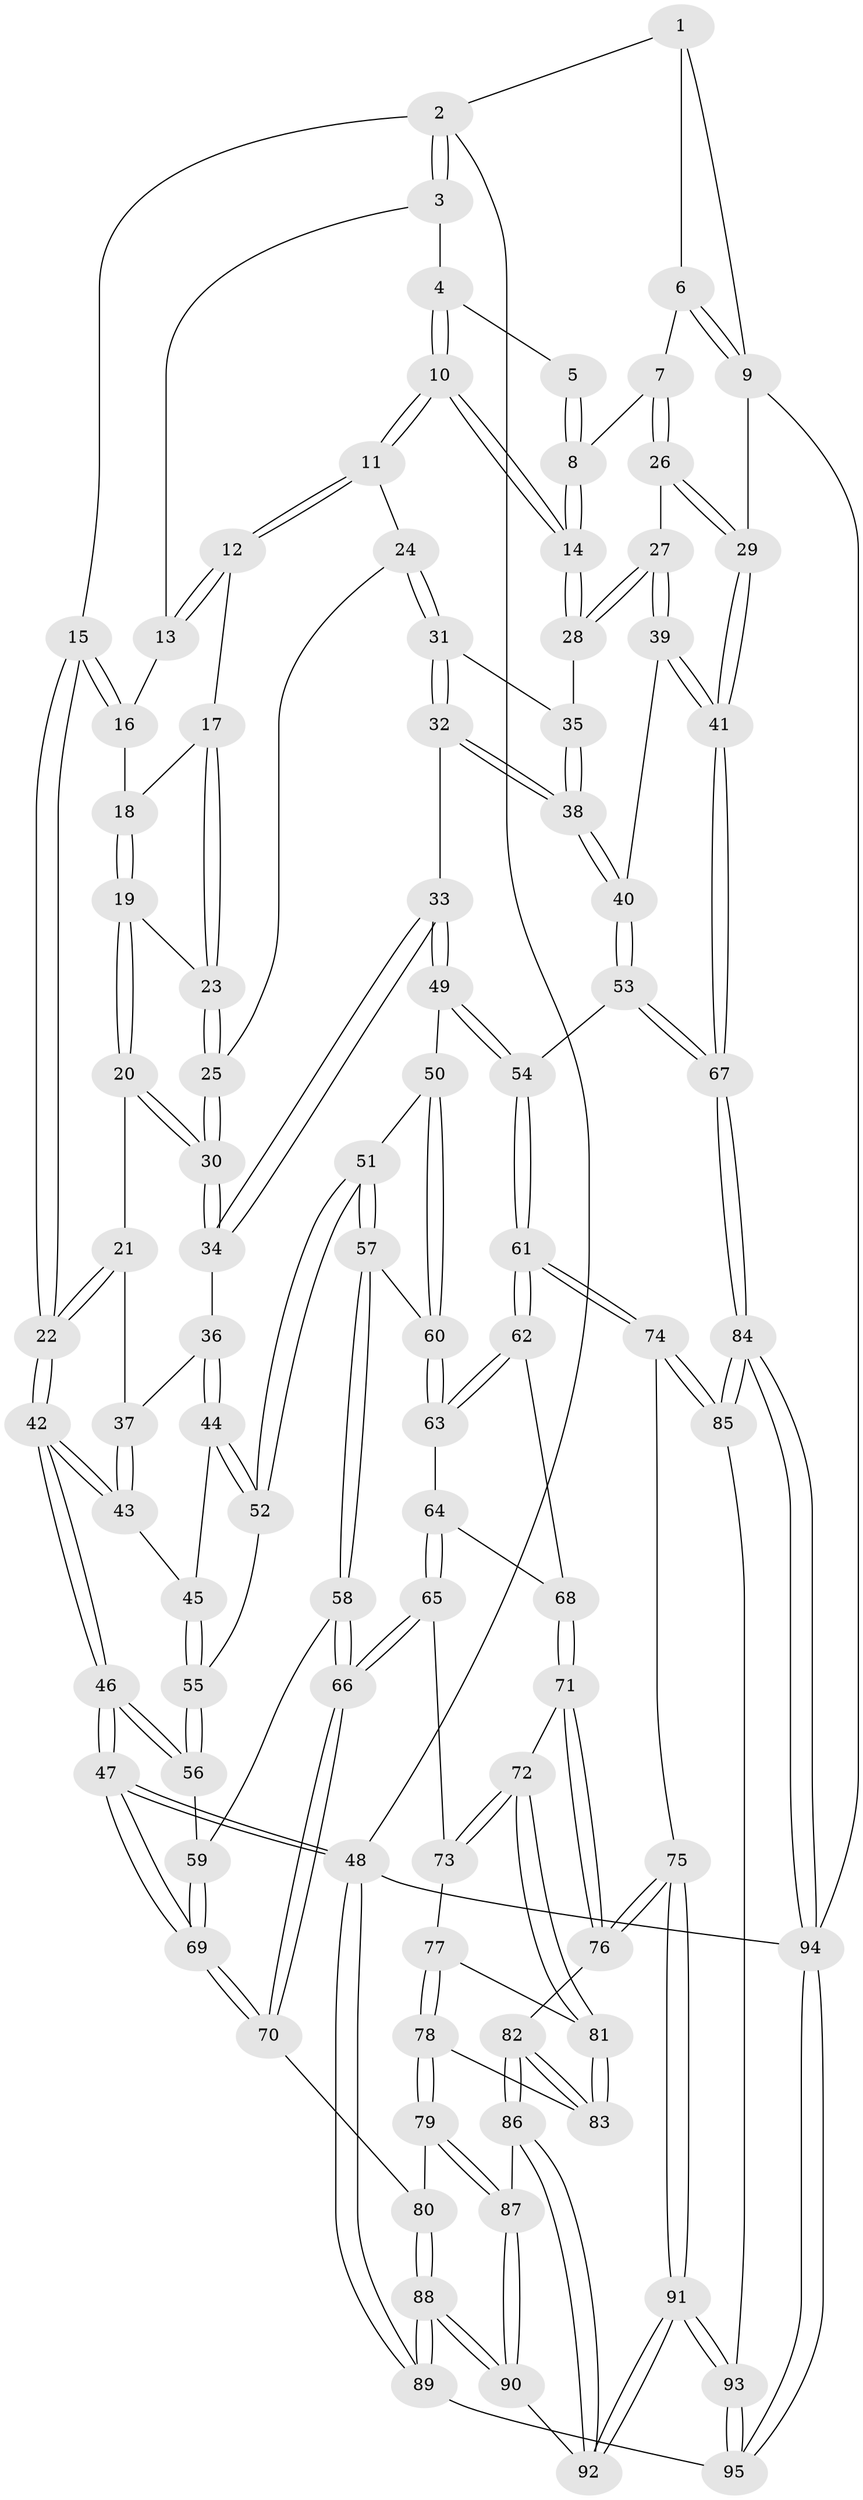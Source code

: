 // coarse degree distribution, {4: 0.4067796610169492, 5: 0.3559322033898305, 2: 0.01694915254237288, 6: 0.13559322033898305, 3: 0.0847457627118644}
// Generated by graph-tools (version 1.1) at 2025/42/03/06/25 10:42:26]
// undirected, 95 vertices, 234 edges
graph export_dot {
graph [start="1"]
  node [color=gray90,style=filled];
  1 [pos="+0.8494218316321752+0"];
  2 [pos="+0+0"];
  3 [pos="+0.5425350712760647+0"];
  4 [pos="+0.5573067705707268+0"];
  5 [pos="+0.6358349744535631+0"];
  6 [pos="+0.9158324721070807+0.07516265442032095"];
  7 [pos="+0.8751443555658734+0.13219429155252468"];
  8 [pos="+0.8684488497388694+0.13142819865712618"];
  9 [pos="+1+0"];
  10 [pos="+0.6481278934065331+0.21381045378940303"];
  11 [pos="+0.42524270149769544+0.2199870443326835"];
  12 [pos="+0.3826303468792853+0.1074250665729149"];
  13 [pos="+0.4047433274750288+0.052708470634362"];
  14 [pos="+0.6768529509925555+0.25610894023596503"];
  15 [pos="+0+0"];
  16 [pos="+0.07054940661846701+0.018199781812630454"];
  17 [pos="+0.3708444398106456+0.1127605013221339"];
  18 [pos="+0.14117755433501195+0.07926435972053208"];
  19 [pos="+0.22069706570491018+0.19177728464328134"];
  20 [pos="+0.20223896312546685+0.24522576409021246"];
  21 [pos="+0.131262228335053+0.26993897246506243"];
  22 [pos="+0+0"];
  23 [pos="+0.28552067327082203+0.18116309632347222"];
  24 [pos="+0.42174079639146766+0.23186168574100893"];
  25 [pos="+0.3052021230237864+0.2402353900394196"];
  26 [pos="+1+0.2755244324616678"];
  27 [pos="+0.7519832642917859+0.3287717906848482"];
  28 [pos="+0.678132607355546+0.2722918928163144"];
  29 [pos="+1+0.31051400845838745"];
  30 [pos="+0.29109570436270776+0.3550855941146793"];
  31 [pos="+0.40864806366737877+0.33168446083437453"];
  32 [pos="+0.3937028997988037+0.358175016006326"];
  33 [pos="+0.30360897990527513+0.38379036038692443"];
  34 [pos="+0.30306897311677505+0.38355468143215843"];
  35 [pos="+0.6678978458156918+0.2838544948004207"];
  36 [pos="+0.18002105754157535+0.4118656245773024"];
  37 [pos="+0.12101219865986997+0.3849366172589418"];
  38 [pos="+0.5531502245665322+0.5037537765090389"];
  39 [pos="+0.8190651302974944+0.4824013686848921"];
  40 [pos="+0.5548447804697039+0.520518772012264"];
  41 [pos="+1+0.6811332670760851"];
  42 [pos="+0+0.33228834919395617"];
  43 [pos="+0.025616144406182113+0.4074782770604452"];
  44 [pos="+0.1707737433521522+0.4797976139711621"];
  45 [pos="+0.0682477013695725+0.5092411495143393"];
  46 [pos="+0+0.5981965812617946"];
  47 [pos="+0+1"];
  48 [pos="+0+1"];
  49 [pos="+0.3172045942902595+0.5182659968034596"];
  50 [pos="+0.3012715875953914+0.530983798079984"];
  51 [pos="+0.17974991618682426+0.5429372010701833"];
  52 [pos="+0.17891673121121643+0.5415374299581924"];
  53 [pos="+0.532581287284799+0.6212751367472639"];
  54 [pos="+0.5128632884575618+0.6401664591866503"];
  55 [pos="+0.07031048790604949+0.5340564089145207"];
  56 [pos="+0.03498187827765543+0.6121717833098634"];
  57 [pos="+0.1731643884488435+0.5950850931970002"];
  58 [pos="+0.1146668530532961+0.6699621841468263"];
  59 [pos="+0.11058769906206044+0.6693265655500412"];
  60 [pos="+0.26690308487603+0.6227795421688429"];
  61 [pos="+0.5127647433197031+0.6403959675051252"];
  62 [pos="+0.42569325357808907+0.6532113909215198"];
  63 [pos="+0.2734031313252126+0.6424037044562272"];
  64 [pos="+0.2590918603526151+0.6784477822490672"];
  65 [pos="+0.15260249189471492+0.6960271958712712"];
  66 [pos="+0.1365389971048292+0.6927963662439831"];
  67 [pos="+1+0.7262761054046086"];
  68 [pos="+0.28342926463815055+0.7240311248921865"];
  69 [pos="+0+0.8949613119096589"];
  70 [pos="+0.1383944008484332+0.8142817272512046"];
  71 [pos="+0.2833775312949028+0.734236696580344"];
  72 [pos="+0.25380765791550514+0.7514428091265888"];
  73 [pos="+0.20992569295331537+0.7461545560667616"];
  74 [pos="+0.5043620578934411+0.7222770325088115"];
  75 [pos="+0.43537282556596046+0.7896835095715845"];
  76 [pos="+0.3096405367111824+0.765926344875772"];
  77 [pos="+0.20926206539242906+0.7604804672446006"];
  78 [pos="+0.2010167390337872+0.804944546555031"];
  79 [pos="+0.1427405443973474+0.8162138491337643"];
  80 [pos="+0.1396874290156123+0.8151100140530507"];
  81 [pos="+0.2417010978189156+0.7896058418068707"];
  82 [pos="+0.26717625456649197+0.8457249355077622"];
  83 [pos="+0.2368774680671779+0.8138464836949727"];
  84 [pos="+1+1"];
  85 [pos="+0.5702947928637216+0.8088794805797929"];
  86 [pos="+0.2691046923882729+0.8535568058319734"];
  87 [pos="+0.16194941492008585+0.8409095394268783"];
  88 [pos="+0.11980351158939895+1"];
  89 [pos="+0.10265916428267803+1"];
  90 [pos="+0.20860805463967405+0.9186433445166143"];
  91 [pos="+0.3851102905784435+0.9042201671204088"];
  92 [pos="+0.2717270165345259+0.8613927424910336"];
  93 [pos="+0.41919689062652427+1"];
  94 [pos="+1+1"];
  95 [pos="+0.42206799444327564+1"];
  1 -- 2;
  1 -- 6;
  1 -- 9;
  2 -- 3;
  2 -- 3;
  2 -- 15;
  2 -- 48;
  3 -- 4;
  3 -- 13;
  4 -- 5;
  4 -- 10;
  4 -- 10;
  5 -- 8;
  5 -- 8;
  6 -- 7;
  6 -- 9;
  6 -- 9;
  7 -- 8;
  7 -- 26;
  7 -- 26;
  8 -- 14;
  8 -- 14;
  9 -- 29;
  9 -- 94;
  10 -- 11;
  10 -- 11;
  10 -- 14;
  10 -- 14;
  11 -- 12;
  11 -- 12;
  11 -- 24;
  12 -- 13;
  12 -- 13;
  12 -- 17;
  13 -- 16;
  14 -- 28;
  14 -- 28;
  15 -- 16;
  15 -- 16;
  15 -- 22;
  15 -- 22;
  16 -- 18;
  17 -- 18;
  17 -- 23;
  17 -- 23;
  18 -- 19;
  18 -- 19;
  19 -- 20;
  19 -- 20;
  19 -- 23;
  20 -- 21;
  20 -- 30;
  20 -- 30;
  21 -- 22;
  21 -- 22;
  21 -- 37;
  22 -- 42;
  22 -- 42;
  23 -- 25;
  23 -- 25;
  24 -- 25;
  24 -- 31;
  24 -- 31;
  25 -- 30;
  25 -- 30;
  26 -- 27;
  26 -- 29;
  26 -- 29;
  27 -- 28;
  27 -- 28;
  27 -- 39;
  27 -- 39;
  28 -- 35;
  29 -- 41;
  29 -- 41;
  30 -- 34;
  30 -- 34;
  31 -- 32;
  31 -- 32;
  31 -- 35;
  32 -- 33;
  32 -- 38;
  32 -- 38;
  33 -- 34;
  33 -- 34;
  33 -- 49;
  33 -- 49;
  34 -- 36;
  35 -- 38;
  35 -- 38;
  36 -- 37;
  36 -- 44;
  36 -- 44;
  37 -- 43;
  37 -- 43;
  38 -- 40;
  38 -- 40;
  39 -- 40;
  39 -- 41;
  39 -- 41;
  40 -- 53;
  40 -- 53;
  41 -- 67;
  41 -- 67;
  42 -- 43;
  42 -- 43;
  42 -- 46;
  42 -- 46;
  43 -- 45;
  44 -- 45;
  44 -- 52;
  44 -- 52;
  45 -- 55;
  45 -- 55;
  46 -- 47;
  46 -- 47;
  46 -- 56;
  46 -- 56;
  47 -- 48;
  47 -- 48;
  47 -- 69;
  47 -- 69;
  48 -- 89;
  48 -- 89;
  48 -- 94;
  49 -- 50;
  49 -- 54;
  49 -- 54;
  50 -- 51;
  50 -- 60;
  50 -- 60;
  51 -- 52;
  51 -- 52;
  51 -- 57;
  51 -- 57;
  52 -- 55;
  53 -- 54;
  53 -- 67;
  53 -- 67;
  54 -- 61;
  54 -- 61;
  55 -- 56;
  55 -- 56;
  56 -- 59;
  57 -- 58;
  57 -- 58;
  57 -- 60;
  58 -- 59;
  58 -- 66;
  58 -- 66;
  59 -- 69;
  59 -- 69;
  60 -- 63;
  60 -- 63;
  61 -- 62;
  61 -- 62;
  61 -- 74;
  61 -- 74;
  62 -- 63;
  62 -- 63;
  62 -- 68;
  63 -- 64;
  64 -- 65;
  64 -- 65;
  64 -- 68;
  65 -- 66;
  65 -- 66;
  65 -- 73;
  66 -- 70;
  66 -- 70;
  67 -- 84;
  67 -- 84;
  68 -- 71;
  68 -- 71;
  69 -- 70;
  69 -- 70;
  70 -- 80;
  71 -- 72;
  71 -- 76;
  71 -- 76;
  72 -- 73;
  72 -- 73;
  72 -- 81;
  72 -- 81;
  73 -- 77;
  74 -- 75;
  74 -- 85;
  74 -- 85;
  75 -- 76;
  75 -- 76;
  75 -- 91;
  75 -- 91;
  76 -- 82;
  77 -- 78;
  77 -- 78;
  77 -- 81;
  78 -- 79;
  78 -- 79;
  78 -- 83;
  79 -- 80;
  79 -- 87;
  79 -- 87;
  80 -- 88;
  80 -- 88;
  81 -- 83;
  81 -- 83;
  82 -- 83;
  82 -- 83;
  82 -- 86;
  82 -- 86;
  84 -- 85;
  84 -- 85;
  84 -- 94;
  84 -- 94;
  85 -- 93;
  86 -- 87;
  86 -- 92;
  86 -- 92;
  87 -- 90;
  87 -- 90;
  88 -- 89;
  88 -- 89;
  88 -- 90;
  88 -- 90;
  89 -- 95;
  90 -- 92;
  91 -- 92;
  91 -- 92;
  91 -- 93;
  91 -- 93;
  93 -- 95;
  93 -- 95;
  94 -- 95;
  94 -- 95;
}
